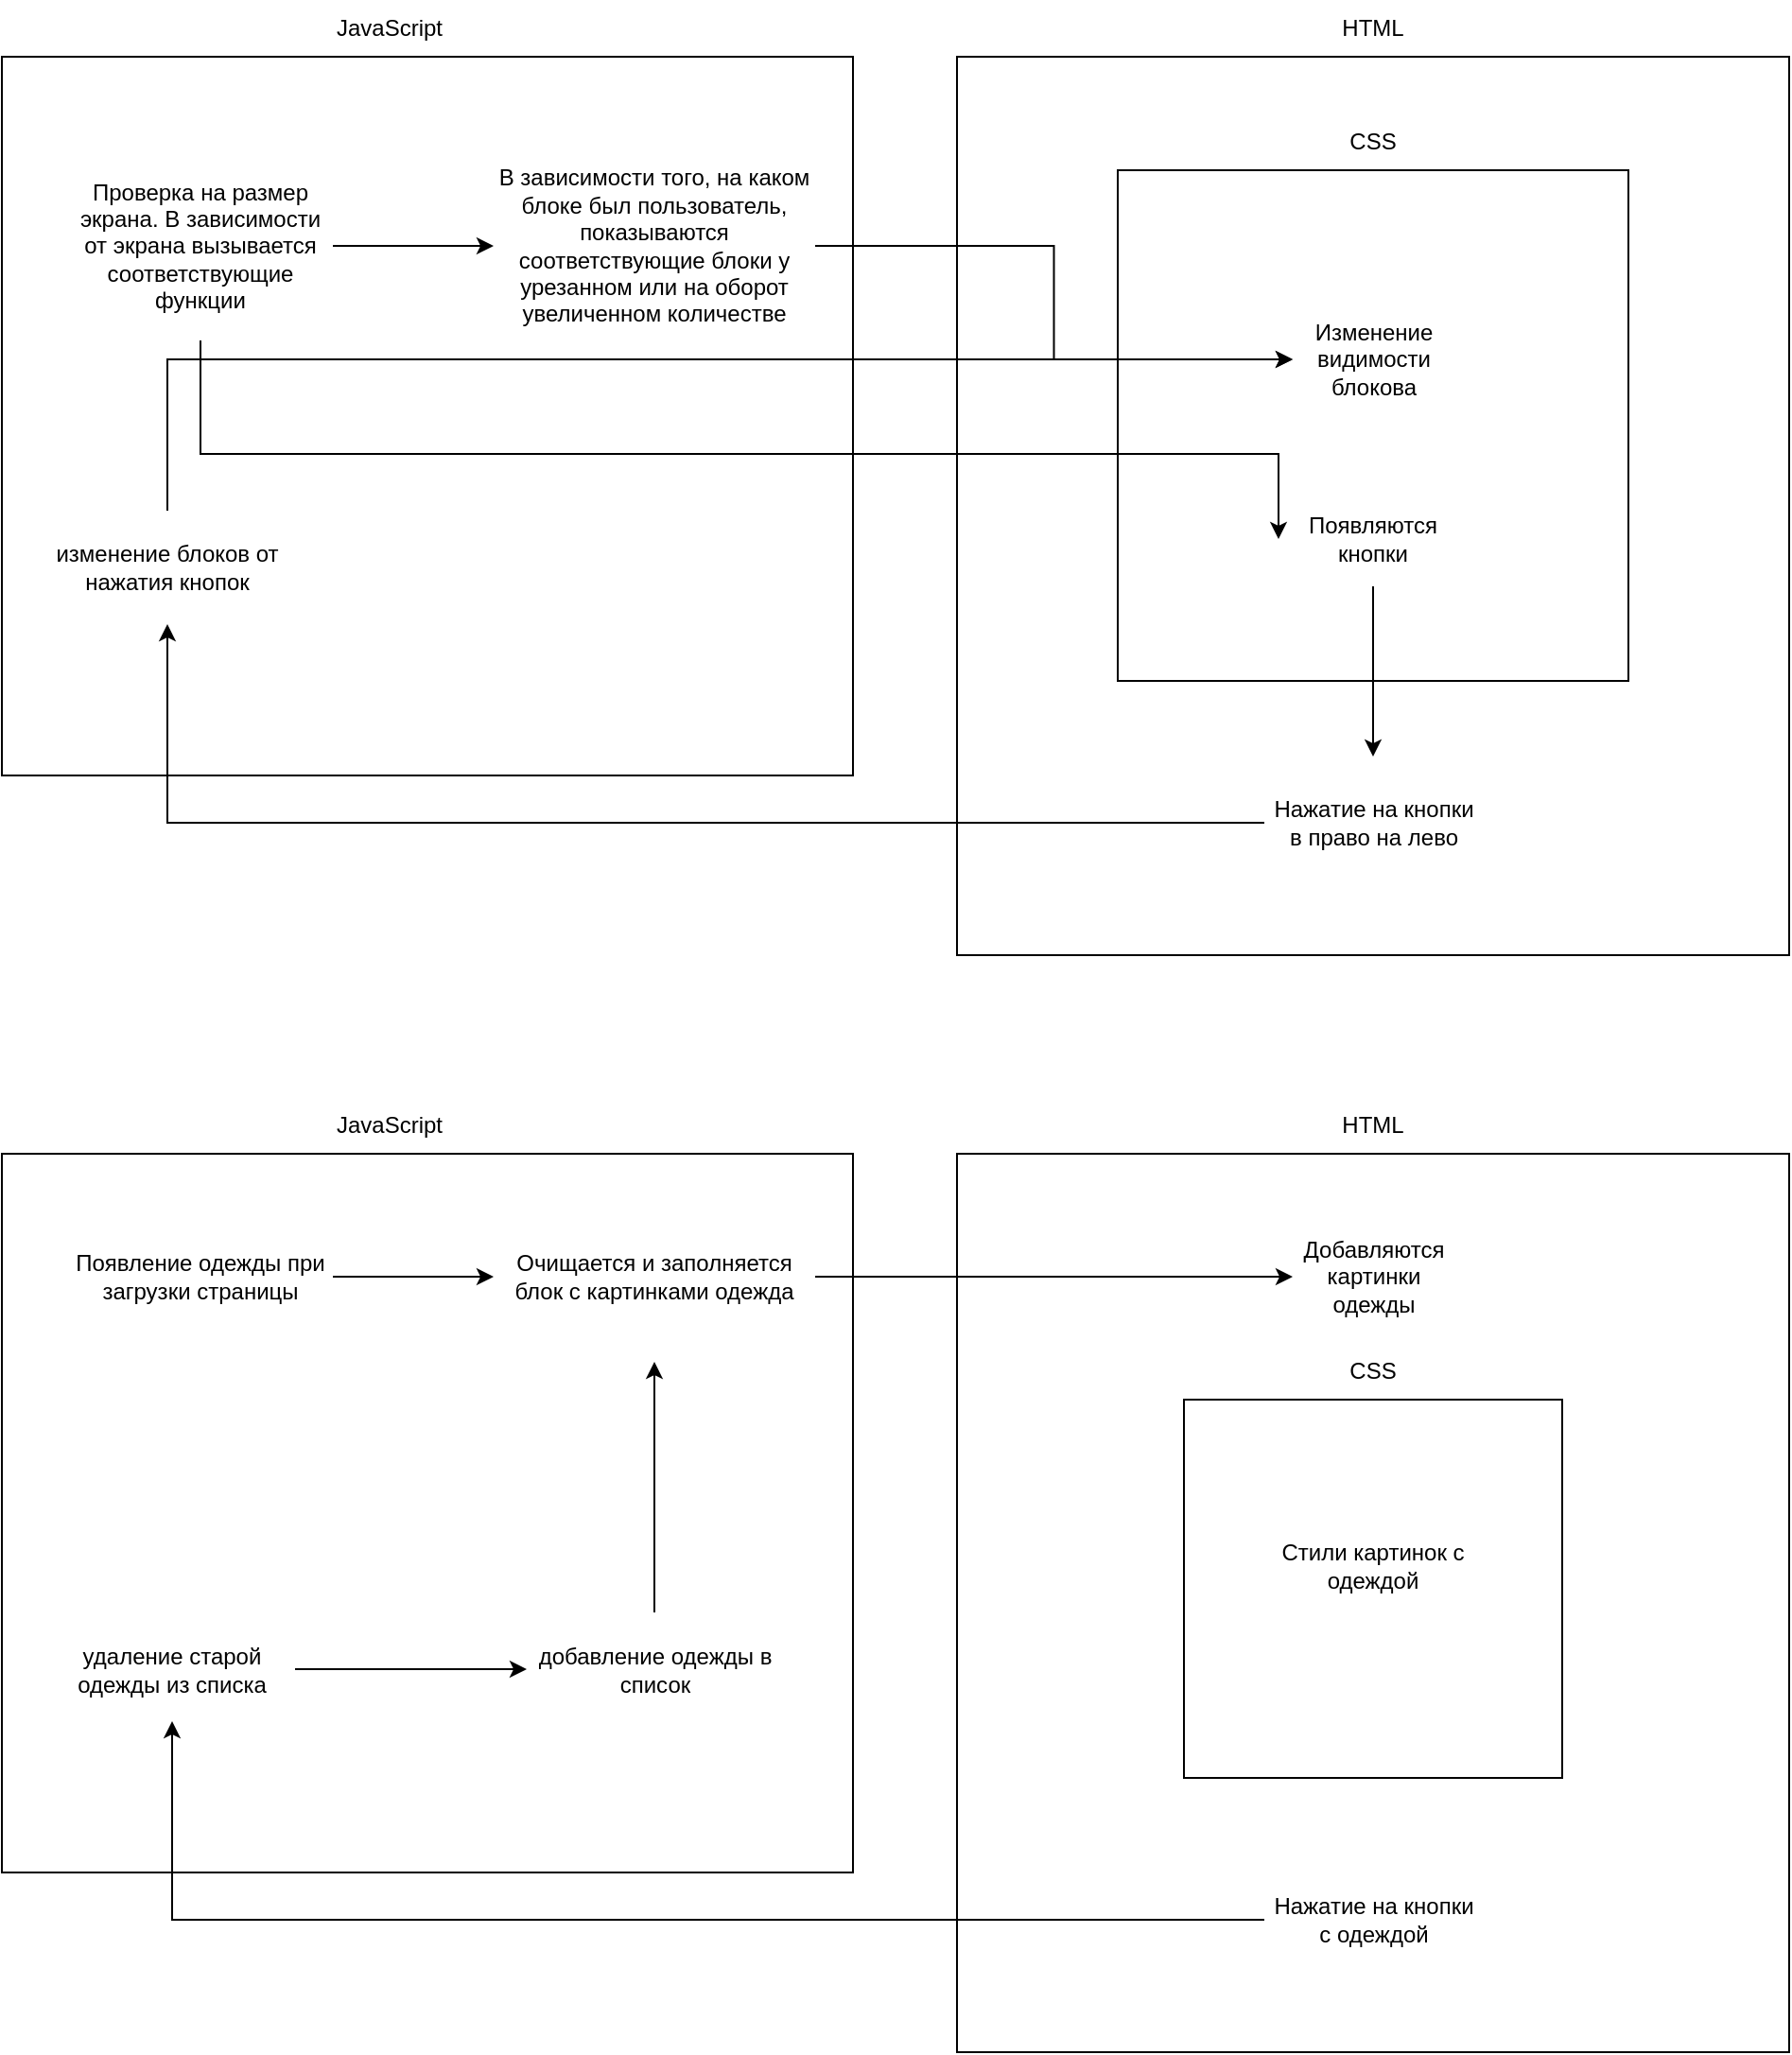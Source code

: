 <mxfile version="25.0.3">
  <diagram name="Страница — 1" id="brb0yX7rdHHqOFLEQjut">
    <mxGraphModel dx="1290" dy="625" grid="1" gridSize="10" guides="1" tooltips="1" connect="1" arrows="1" fold="1" page="1" pageScale="1" pageWidth="827" pageHeight="1169" math="0" shadow="0">
      <root>
        <mxCell id="0" />
        <mxCell id="1" parent="0" />
        <mxCell id="AYspyRgMMPXXdntxx2pI-15" value="" style="rounded=0;whiteSpace=wrap;html=1;" vertex="1" parent="1">
          <mxGeometry x="565" y="190" width="440" height="475" as="geometry" />
        </mxCell>
        <mxCell id="AYspyRgMMPXXdntxx2pI-10" value="" style="whiteSpace=wrap;html=1;aspect=fixed;" vertex="1" parent="1">
          <mxGeometry x="650" y="250" width="270" height="270" as="geometry" />
        </mxCell>
        <mxCell id="AYspyRgMMPXXdntxx2pI-1" value="" style="rounded=0;whiteSpace=wrap;html=1;" vertex="1" parent="1">
          <mxGeometry x="60" y="190" width="450" height="380" as="geometry" />
        </mxCell>
        <mxCell id="AYspyRgMMPXXdntxx2pI-3" value="JavaScript" style="text;html=1;align=center;verticalAlign=middle;whiteSpace=wrap;rounded=0;" vertex="1" parent="1">
          <mxGeometry x="235" y="160" width="60" height="30" as="geometry" />
        </mxCell>
        <mxCell id="AYspyRgMMPXXdntxx2pI-9" style="edgeStyle=orthogonalEdgeStyle;rounded=0;orthogonalLoop=1;jettySize=auto;html=1;exitX=1;exitY=0.5;exitDx=0;exitDy=0;entryX=0;entryY=0.5;entryDx=0;entryDy=0;" edge="1" parent="1" source="AYspyRgMMPXXdntxx2pI-6" target="AYspyRgMMPXXdntxx2pI-8">
          <mxGeometry relative="1" as="geometry" />
        </mxCell>
        <mxCell id="AYspyRgMMPXXdntxx2pI-14" style="edgeStyle=orthogonalEdgeStyle;rounded=0;orthogonalLoop=1;jettySize=auto;html=1;exitX=0.5;exitY=1;exitDx=0;exitDy=0;entryX=0;entryY=0.5;entryDx=0;entryDy=0;" edge="1" parent="1" source="AYspyRgMMPXXdntxx2pI-6" target="AYspyRgMMPXXdntxx2pI-13">
          <mxGeometry relative="1" as="geometry">
            <Array as="points">
              <mxPoint x="165" y="400" />
              <mxPoint x="735" y="400" />
            </Array>
          </mxGeometry>
        </mxCell>
        <mxCell id="AYspyRgMMPXXdntxx2pI-6" value="Проверка на размер экрана. В зависимости от экрана вызывается соответствующие функции" style="text;html=1;align=center;verticalAlign=middle;whiteSpace=wrap;rounded=0;" vertex="1" parent="1">
          <mxGeometry x="95" y="240" width="140" height="100" as="geometry" />
        </mxCell>
        <mxCell id="AYspyRgMMPXXdntxx2pI-7" value="Изменение видимости блокова" style="text;html=1;align=center;verticalAlign=middle;whiteSpace=wrap;rounded=0;" vertex="1" parent="1">
          <mxGeometry x="742.5" y="322.5" width="85" height="55" as="geometry" />
        </mxCell>
        <mxCell id="AYspyRgMMPXXdntxx2pI-11" style="edgeStyle=orthogonalEdgeStyle;rounded=0;orthogonalLoop=1;jettySize=auto;html=1;exitX=1;exitY=0.5;exitDx=0;exitDy=0;" edge="1" parent="1" source="AYspyRgMMPXXdntxx2pI-8" target="AYspyRgMMPXXdntxx2pI-7">
          <mxGeometry relative="1" as="geometry" />
        </mxCell>
        <mxCell id="AYspyRgMMPXXdntxx2pI-8" value="В зависимости того, на каком блоке был пользователь, показываются соответствующие блоки у урезанном или на оборот увеличенном количестве" style="text;html=1;align=center;verticalAlign=middle;whiteSpace=wrap;rounded=0;" vertex="1" parent="1">
          <mxGeometry x="320" y="210" width="170" height="160" as="geometry" />
        </mxCell>
        <mxCell id="AYspyRgMMPXXdntxx2pI-12" value="CSS" style="text;html=1;align=center;verticalAlign=middle;whiteSpace=wrap;rounded=0;" vertex="1" parent="1">
          <mxGeometry x="755" y="220" width="60" height="30" as="geometry" />
        </mxCell>
        <mxCell id="AYspyRgMMPXXdntxx2pI-17" style="edgeStyle=orthogonalEdgeStyle;rounded=0;orthogonalLoop=1;jettySize=auto;html=1;exitX=0.5;exitY=1;exitDx=0;exitDy=0;" edge="1" parent="1" source="AYspyRgMMPXXdntxx2pI-13" target="AYspyRgMMPXXdntxx2pI-16">
          <mxGeometry relative="1" as="geometry" />
        </mxCell>
        <mxCell id="AYspyRgMMPXXdntxx2pI-13" value="Появляются кнопки" style="text;html=1;align=center;verticalAlign=middle;whiteSpace=wrap;rounded=0;" vertex="1" parent="1">
          <mxGeometry x="735" y="420" width="100" height="50" as="geometry" />
        </mxCell>
        <mxCell id="AYspyRgMMPXXdntxx2pI-19" style="edgeStyle=orthogonalEdgeStyle;rounded=0;orthogonalLoop=1;jettySize=auto;html=1;exitX=0;exitY=0.5;exitDx=0;exitDy=0;entryX=0.5;entryY=1;entryDx=0;entryDy=0;" edge="1" parent="1" source="AYspyRgMMPXXdntxx2pI-16" target="AYspyRgMMPXXdntxx2pI-18">
          <mxGeometry relative="1" as="geometry" />
        </mxCell>
        <mxCell id="AYspyRgMMPXXdntxx2pI-16" value="Нажатие на кнопки в право на лево" style="text;html=1;align=center;verticalAlign=middle;whiteSpace=wrap;rounded=0;" vertex="1" parent="1">
          <mxGeometry x="727.5" y="560" width="115" height="70" as="geometry" />
        </mxCell>
        <mxCell id="AYspyRgMMPXXdntxx2pI-22" style="edgeStyle=orthogonalEdgeStyle;rounded=0;orthogonalLoop=1;jettySize=auto;html=1;exitX=0.5;exitY=0;exitDx=0;exitDy=0;entryX=0;entryY=0.5;entryDx=0;entryDy=0;" edge="1" parent="1" source="AYspyRgMMPXXdntxx2pI-18" target="AYspyRgMMPXXdntxx2pI-7">
          <mxGeometry relative="1" as="geometry" />
        </mxCell>
        <mxCell id="AYspyRgMMPXXdntxx2pI-18" value="изменение блоков от нажатия кнопок" style="text;html=1;align=center;verticalAlign=middle;whiteSpace=wrap;rounded=0;" vertex="1" parent="1">
          <mxGeometry x="80" y="430" width="135" height="60" as="geometry" />
        </mxCell>
        <mxCell id="AYspyRgMMPXXdntxx2pI-23" value="HTML" style="text;html=1;align=center;verticalAlign=middle;whiteSpace=wrap;rounded=0;" vertex="1" parent="1">
          <mxGeometry x="755" y="160" width="60" height="30" as="geometry" />
        </mxCell>
        <mxCell id="AYspyRgMMPXXdntxx2pI-24" value="" style="rounded=0;whiteSpace=wrap;html=1;" vertex="1" parent="1">
          <mxGeometry x="565" y="770" width="440" height="475" as="geometry" />
        </mxCell>
        <mxCell id="AYspyRgMMPXXdntxx2pI-25" value="" style="whiteSpace=wrap;html=1;aspect=fixed;" vertex="1" parent="1">
          <mxGeometry x="685" y="900" width="200" height="200" as="geometry" />
        </mxCell>
        <mxCell id="AYspyRgMMPXXdntxx2pI-26" value="" style="rounded=0;whiteSpace=wrap;html=1;" vertex="1" parent="1">
          <mxGeometry x="60" y="770" width="450" height="380" as="geometry" />
        </mxCell>
        <mxCell id="AYspyRgMMPXXdntxx2pI-27" value="JavaScript" style="text;html=1;align=center;verticalAlign=middle;whiteSpace=wrap;rounded=0;" vertex="1" parent="1">
          <mxGeometry x="235" y="740" width="60" height="30" as="geometry" />
        </mxCell>
        <mxCell id="AYspyRgMMPXXdntxx2pI-28" style="edgeStyle=orthogonalEdgeStyle;rounded=0;orthogonalLoop=1;jettySize=auto;html=1;exitX=1;exitY=0.5;exitDx=0;exitDy=0;entryX=0;entryY=0.5;entryDx=0;entryDy=0;" edge="1" parent="1" source="AYspyRgMMPXXdntxx2pI-30" target="AYspyRgMMPXXdntxx2pI-33">
          <mxGeometry relative="1" as="geometry" />
        </mxCell>
        <mxCell id="AYspyRgMMPXXdntxx2pI-30" value="Появление одежды при загрузки страницы" style="text;html=1;align=center;verticalAlign=middle;whiteSpace=wrap;rounded=0;" vertex="1" parent="1">
          <mxGeometry x="95" y="785" width="140" height="100" as="geometry" />
        </mxCell>
        <mxCell id="AYspyRgMMPXXdntxx2pI-31" value="Добавляются картинки одежды" style="text;html=1;align=center;verticalAlign=middle;whiteSpace=wrap;rounded=0;" vertex="1" parent="1">
          <mxGeometry x="742.5" y="807.5" width="85" height="55" as="geometry" />
        </mxCell>
        <mxCell id="AYspyRgMMPXXdntxx2pI-32" style="edgeStyle=orthogonalEdgeStyle;rounded=0;orthogonalLoop=1;jettySize=auto;html=1;exitX=1;exitY=0.5;exitDx=0;exitDy=0;" edge="1" parent="1" source="AYspyRgMMPXXdntxx2pI-33" target="AYspyRgMMPXXdntxx2pI-31">
          <mxGeometry relative="1" as="geometry" />
        </mxCell>
        <mxCell id="AYspyRgMMPXXdntxx2pI-33" value="Очищается и заполняется блок с картинками одежда" style="text;html=1;align=center;verticalAlign=middle;whiteSpace=wrap;rounded=0;" vertex="1" parent="1">
          <mxGeometry x="320" y="790" width="170" height="90" as="geometry" />
        </mxCell>
        <mxCell id="AYspyRgMMPXXdntxx2pI-34" value="CSS" style="text;html=1;align=center;verticalAlign=middle;whiteSpace=wrap;rounded=0;" vertex="1" parent="1">
          <mxGeometry x="755" y="870" width="60" height="30" as="geometry" />
        </mxCell>
        <mxCell id="AYspyRgMMPXXdntxx2pI-36" value="Стили картинок с одеждой" style="text;html=1;align=center;verticalAlign=middle;whiteSpace=wrap;rounded=0;" vertex="1" parent="1">
          <mxGeometry x="735" y="962.5" width="100" height="50" as="geometry" />
        </mxCell>
        <mxCell id="AYspyRgMMPXXdntxx2pI-37" style="edgeStyle=orthogonalEdgeStyle;rounded=0;orthogonalLoop=1;jettySize=auto;html=1;exitX=0;exitY=0.5;exitDx=0;exitDy=0;entryX=0.5;entryY=1;entryDx=0;entryDy=0;" edge="1" parent="1" source="AYspyRgMMPXXdntxx2pI-38" target="AYspyRgMMPXXdntxx2pI-42">
          <mxGeometry relative="1" as="geometry" />
        </mxCell>
        <mxCell id="AYspyRgMMPXXdntxx2pI-38" value="Нажатие на кнопки c одеждой" style="text;html=1;align=center;verticalAlign=middle;whiteSpace=wrap;rounded=0;" vertex="1" parent="1">
          <mxGeometry x="727.5" y="1140" width="115" height="70" as="geometry" />
        </mxCell>
        <mxCell id="AYspyRgMMPXXdntxx2pI-44" style="edgeStyle=orthogonalEdgeStyle;rounded=0;orthogonalLoop=1;jettySize=auto;html=1;exitX=0.5;exitY=0;exitDx=0;exitDy=0;" edge="1" parent="1" source="AYspyRgMMPXXdntxx2pI-40" target="AYspyRgMMPXXdntxx2pI-33">
          <mxGeometry relative="1" as="geometry" />
        </mxCell>
        <mxCell id="AYspyRgMMPXXdntxx2pI-40" value="добавление одежды в список" style="text;html=1;align=center;verticalAlign=middle;whiteSpace=wrap;rounded=0;" vertex="1" parent="1">
          <mxGeometry x="337.5" y="1012.5" width="135" height="60" as="geometry" />
        </mxCell>
        <mxCell id="AYspyRgMMPXXdntxx2pI-41" value="HTML" style="text;html=1;align=center;verticalAlign=middle;whiteSpace=wrap;rounded=0;" vertex="1" parent="1">
          <mxGeometry x="755" y="740" width="60" height="30" as="geometry" />
        </mxCell>
        <mxCell id="AYspyRgMMPXXdntxx2pI-43" style="edgeStyle=orthogonalEdgeStyle;rounded=0;orthogonalLoop=1;jettySize=auto;html=1;exitX=1;exitY=0.5;exitDx=0;exitDy=0;" edge="1" parent="1" source="AYspyRgMMPXXdntxx2pI-42" target="AYspyRgMMPXXdntxx2pI-40">
          <mxGeometry relative="1" as="geometry" />
        </mxCell>
        <mxCell id="AYspyRgMMPXXdntxx2pI-42" value="удаление старой одежды из списка" style="text;html=1;align=center;verticalAlign=middle;whiteSpace=wrap;rounded=0;" vertex="1" parent="1">
          <mxGeometry x="85" y="1015" width="130" height="55" as="geometry" />
        </mxCell>
      </root>
    </mxGraphModel>
  </diagram>
</mxfile>
